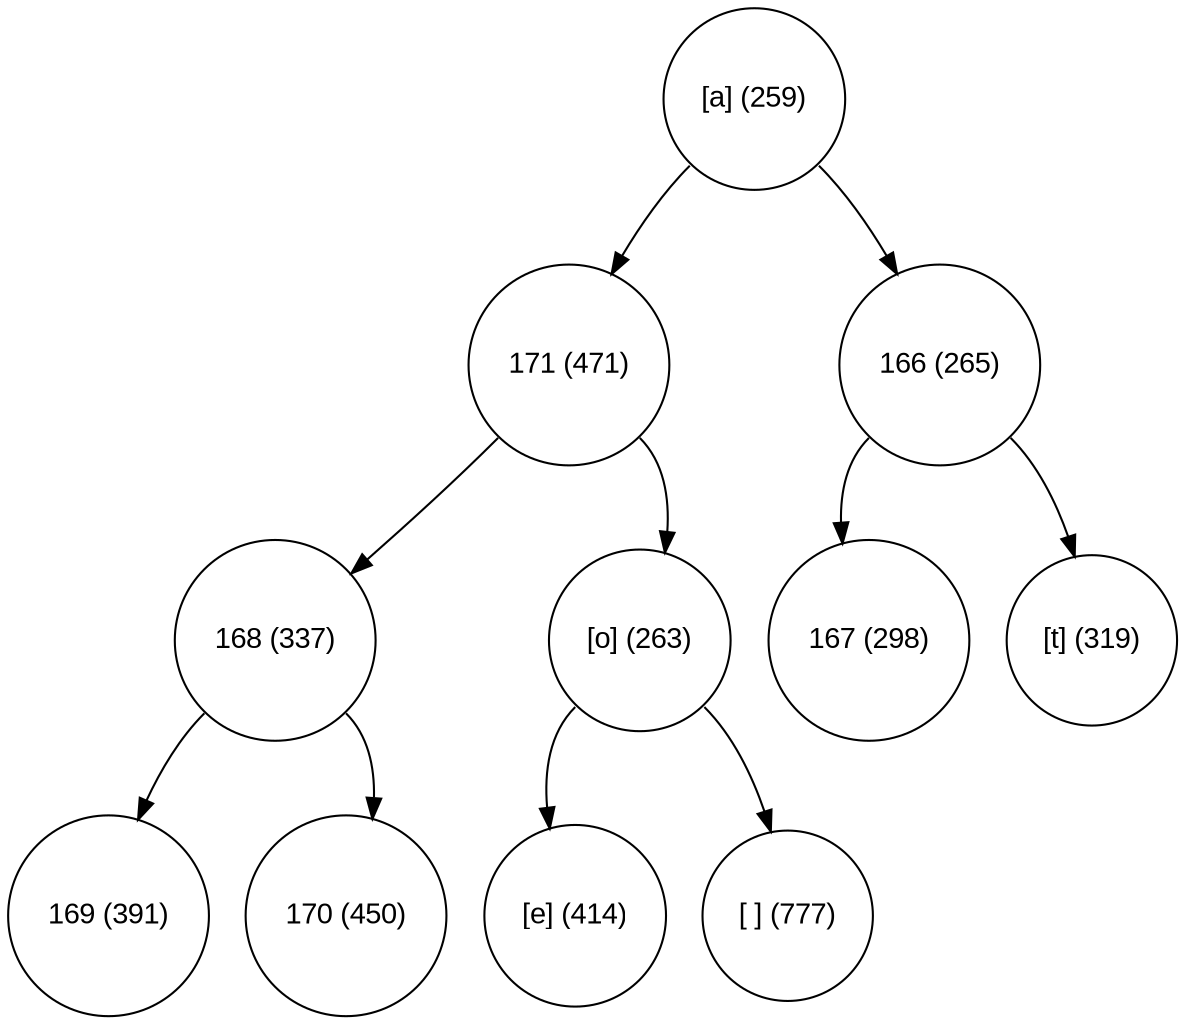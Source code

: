 digraph move_down {
	node [fontname="Arial", shape="circle", width=0.5]; 

	0 [label = "[a] (259)"];
	0:sw -> 1;
	1 [label = "171 (471)"];
	1:sw -> 3;
	3 [label = "168 (337)"];
	3:sw -> 7;
	7 [label = "169 (391)"];
	3:se -> 8;
	8 [label = "170 (450)"];
	1:se -> 4;
	4 [label = "[o] (263)"];
	4:sw -> 9;
	9 [label = "[e] (414)"];
	4:se -> 10;
	10 [label = "[ ] (777)"];
	0:se -> 2;
	2 [label = "166 (265)"];
	2:sw -> 5;
	5 [label = "167 (298)"];
	2:se -> 6;
	6 [label = "[t] (319)"];
}

